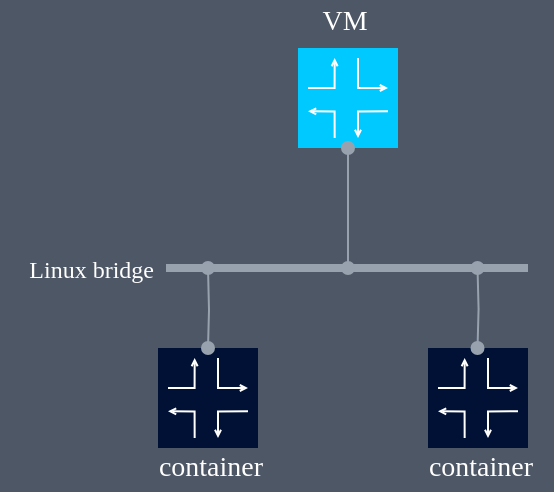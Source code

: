 <mxfile version="14.2.5" type="github" pages="2">
  <diagram id="IwGoDYMSzOG72_LcMlLt" name="[0] lab topo">
    <mxGraphModel dx="977" dy="547" grid="1" gridSize="1" guides="1" tooltips="1" connect="1" arrows="1" fold="1" page="1" pageScale="1" pageWidth="827" pageHeight="1169" background="#4D5766" math="0" shadow="0">
      <root>
        <mxCell id="0" />
        <mxCell id="1" parent="0" />
        <mxCell id="R_7rHsUDPeeVJnZ3GjBs-1" value="" style="group" vertex="1" connectable="0" parent="1">
          <mxGeometry x="360" y="375" width="50" height="50" as="geometry" />
        </mxCell>
        <mxCell id="R_7rHsUDPeeVJnZ3GjBs-2" value="" style="group" vertex="1" connectable="0" parent="R_7rHsUDPeeVJnZ3GjBs-1">
          <mxGeometry width="50" height="50" as="geometry" />
        </mxCell>
        <mxCell id="R_7rHsUDPeeVJnZ3GjBs-3" value="" style="whiteSpace=wrap;html=1;aspect=fixed;fillColor=#001135;strokeColor=none;connectable=1;allowArrows=1;fontFamily=Manrope;fontSource=https%3A%2F%2Ffonts.googleapis.com%2Fcss%3Ffamily%3DManrope;" vertex="1" parent="R_7rHsUDPeeVJnZ3GjBs-2">
          <mxGeometry width="50" height="50" as="geometry" />
        </mxCell>
        <mxCell id="R_7rHsUDPeeVJnZ3GjBs-4" value="" style="endArrow=open;html=1;edgeStyle=orthogonalEdgeStyle;rounded=0;endFill=0;startSize=6;endSize=2;strokeColor=#FFFFFF;fontFamily=Manrope;fontSource=https%3A%2F%2Ffonts.googleapis.com%2Fcss%3Ffamily%3DManrope;" edge="1" parent="R_7rHsUDPeeVJnZ3GjBs-2">
          <mxGeometry width="83.333" height="83.333" as="geometry">
            <mxPoint x="5" y="20" as="sourcePoint" />
            <mxPoint x="18.333" y="5" as="targetPoint" />
            <Array as="points">
              <mxPoint x="18.333" y="20" />
            </Array>
          </mxGeometry>
        </mxCell>
        <mxCell id="R_7rHsUDPeeVJnZ3GjBs-5" value="" style="endArrow=open;html=1;edgeStyle=orthogonalEdgeStyle;rounded=0;endFill=0;startSize=6;endSize=2;strokeColor=#FFFFFF;fontFamily=Manrope;fontSource=https%3A%2F%2Ffonts.googleapis.com%2Fcss%3Ffamily%3DManrope;" edge="1" parent="R_7rHsUDPeeVJnZ3GjBs-2">
          <mxGeometry width="83.333" height="83.333" as="geometry">
            <mxPoint x="18.333" y="45" as="sourcePoint" />
            <mxPoint x="5" y="31.667" as="targetPoint" />
            <Array as="points">
              <mxPoint x="18.333" y="31.667" />
            </Array>
          </mxGeometry>
        </mxCell>
        <mxCell id="R_7rHsUDPeeVJnZ3GjBs-6" value="" style="endArrow=open;html=1;edgeStyle=orthogonalEdgeStyle;rounded=0;endFill=0;startSize=6;endSize=2;strokeColor=#FFFFFF;fontFamily=Manrope;fontSource=https%3A%2F%2Ffonts.googleapis.com%2Fcss%3Ffamily%3DManrope;" edge="1" parent="R_7rHsUDPeeVJnZ3GjBs-2">
          <mxGeometry width="83.333" height="83.333" as="geometry">
            <mxPoint x="30" y="5" as="sourcePoint" />
            <mxPoint x="45" y="20" as="targetPoint" />
            <Array as="points">
              <mxPoint x="30" y="20" />
            </Array>
          </mxGeometry>
        </mxCell>
        <mxCell id="R_7rHsUDPeeVJnZ3GjBs-7" value="" style="endArrow=open;html=1;edgeStyle=orthogonalEdgeStyle;rounded=0;endFill=0;startSize=6;endSize=2;strokeColor=#FFFFFF;fontFamily=Manrope;fontSource=https%3A%2F%2Ffonts.googleapis.com%2Fcss%3Ffamily%3DManrope;" edge="1" parent="R_7rHsUDPeeVJnZ3GjBs-2">
          <mxGeometry width="83.333" height="83.333" as="geometry">
            <mxPoint x="45" y="31.667" as="sourcePoint" />
            <mxPoint x="30" y="45" as="targetPoint" />
            <Array as="points">
              <mxPoint x="30" y="31.667" />
            </Array>
          </mxGeometry>
        </mxCell>
        <mxCell id="R_7rHsUDPeeVJnZ3GjBs-8" value="&lt;font&gt;container&lt;/font&gt;" style="text;html=1;align=center;verticalAlign=middle;resizable=0;points=[];autosize=1;fontSize=14;fontFamily=Manrope;fontStyle=0;fontColor=#FFFFFF;" vertex="1" parent="1">
          <mxGeometry x="349" y="424" width="73" height="22" as="geometry" />
        </mxCell>
        <mxCell id="R_7rHsUDPeeVJnZ3GjBs-9" value="" style="endArrow=none;html=1;shadow=0;strokeWidth=4;fillColor=#666666;fontFamily=nasa;fontSize=18;fontColor=#FFFFFF;strokeColor=#98A2AE;" edge="1" parent="1">
          <mxGeometry width="50" height="50" relative="1" as="geometry">
            <mxPoint x="364" y="335" as="sourcePoint" />
            <mxPoint x="545" y="335" as="targetPoint" />
          </mxGeometry>
        </mxCell>
        <mxCell id="R_7rHsUDPeeVJnZ3GjBs-10" style="edgeStyle=orthogonalEdgeStyle;rounded=0;orthogonalLoop=1;jettySize=auto;html=1;fontFamily=Manrope;fontSize=12;fontColor=#FFFFFF;endArrow=oval;endFill=1;startArrow=oval;startFill=1;strokeColor=#98A2AE;" edge="1" parent="1" target="R_7rHsUDPeeVJnZ3GjBs-3">
          <mxGeometry relative="1" as="geometry">
            <mxPoint x="385" y="335" as="sourcePoint" />
            <mxPoint x="384.995" y="363" as="targetPoint" />
          </mxGeometry>
        </mxCell>
        <mxCell id="R_7rHsUDPeeVJnZ3GjBs-12" value="" style="group" vertex="1" connectable="0" parent="1">
          <mxGeometry x="495" y="375" width="50" height="50" as="geometry" />
        </mxCell>
        <mxCell id="R_7rHsUDPeeVJnZ3GjBs-13" value="" style="group" vertex="1" connectable="0" parent="R_7rHsUDPeeVJnZ3GjBs-12">
          <mxGeometry width="50" height="50" as="geometry" />
        </mxCell>
        <mxCell id="R_7rHsUDPeeVJnZ3GjBs-14" value="" style="whiteSpace=wrap;html=1;aspect=fixed;fillColor=#001135;strokeColor=none;connectable=1;allowArrows=1;fontFamily=Manrope;fontSource=https%3A%2F%2Ffonts.googleapis.com%2Fcss%3Ffamily%3DManrope;" vertex="1" parent="R_7rHsUDPeeVJnZ3GjBs-13">
          <mxGeometry width="50" height="50" as="geometry" />
        </mxCell>
        <mxCell id="R_7rHsUDPeeVJnZ3GjBs-15" value="" style="endArrow=open;html=1;edgeStyle=orthogonalEdgeStyle;rounded=0;endFill=0;startSize=6;endSize=2;strokeColor=#FFFFFF;fontFamily=Manrope;fontSource=https%3A%2F%2Ffonts.googleapis.com%2Fcss%3Ffamily%3DManrope;" edge="1" parent="R_7rHsUDPeeVJnZ3GjBs-13">
          <mxGeometry width="83.333" height="83.333" as="geometry">
            <mxPoint x="5" y="20" as="sourcePoint" />
            <mxPoint x="18.333" y="5" as="targetPoint" />
            <Array as="points">
              <mxPoint x="18.333" y="20" />
            </Array>
          </mxGeometry>
        </mxCell>
        <mxCell id="R_7rHsUDPeeVJnZ3GjBs-16" value="" style="endArrow=open;html=1;edgeStyle=orthogonalEdgeStyle;rounded=0;endFill=0;startSize=6;endSize=2;strokeColor=#FFFFFF;fontFamily=Manrope;fontSource=https%3A%2F%2Ffonts.googleapis.com%2Fcss%3Ffamily%3DManrope;" edge="1" parent="R_7rHsUDPeeVJnZ3GjBs-13">
          <mxGeometry width="83.333" height="83.333" as="geometry">
            <mxPoint x="18.333" y="45" as="sourcePoint" />
            <mxPoint x="5" y="31.667" as="targetPoint" />
            <Array as="points">
              <mxPoint x="18.333" y="31.667" />
            </Array>
          </mxGeometry>
        </mxCell>
        <mxCell id="R_7rHsUDPeeVJnZ3GjBs-17" value="" style="endArrow=open;html=1;edgeStyle=orthogonalEdgeStyle;rounded=0;endFill=0;startSize=6;endSize=2;strokeColor=#FFFFFF;fontFamily=Manrope;fontSource=https%3A%2F%2Ffonts.googleapis.com%2Fcss%3Ffamily%3DManrope;" edge="1" parent="R_7rHsUDPeeVJnZ3GjBs-13">
          <mxGeometry width="83.333" height="83.333" as="geometry">
            <mxPoint x="30" y="5" as="sourcePoint" />
            <mxPoint x="45" y="20" as="targetPoint" />
            <Array as="points">
              <mxPoint x="30" y="20" />
            </Array>
          </mxGeometry>
        </mxCell>
        <mxCell id="R_7rHsUDPeeVJnZ3GjBs-18" value="" style="endArrow=open;html=1;edgeStyle=orthogonalEdgeStyle;rounded=0;endFill=0;startSize=6;endSize=2;strokeColor=#FFFFFF;fontFamily=Manrope;fontSource=https%3A%2F%2Ffonts.googleapis.com%2Fcss%3Ffamily%3DManrope;" edge="1" parent="R_7rHsUDPeeVJnZ3GjBs-13">
          <mxGeometry width="83.333" height="83.333" as="geometry">
            <mxPoint x="45" y="31.667" as="sourcePoint" />
            <mxPoint x="30" y="45" as="targetPoint" />
            <Array as="points">
              <mxPoint x="30" y="31.667" />
            </Array>
          </mxGeometry>
        </mxCell>
        <mxCell id="R_7rHsUDPeeVJnZ3GjBs-19" value="&lt;font&gt;container&lt;/font&gt;" style="text;html=1;align=center;verticalAlign=middle;resizable=0;points=[];autosize=1;fontSize=14;fontFamily=Manrope;fontStyle=0;fontColor=#FFFFFF;" vertex="1" parent="1">
          <mxGeometry x="484" y="424" width="73" height="22" as="geometry" />
        </mxCell>
        <mxCell id="R_7rHsUDPeeVJnZ3GjBs-20" style="edgeStyle=orthogonalEdgeStyle;rounded=0;orthogonalLoop=1;jettySize=auto;html=1;fontFamily=Manrope;fontSize=12;fontColor=#FFFFFF;endArrow=oval;endFill=1;startArrow=oval;startFill=1;strokeColor=#98A2AE;" edge="1" parent="1">
          <mxGeometry relative="1" as="geometry">
            <mxPoint x="519.76" y="335" as="sourcePoint" />
            <mxPoint x="519.76" y="375" as="targetPoint" />
          </mxGeometry>
        </mxCell>
        <mxCell id="R_7rHsUDPeeVJnZ3GjBs-28" value="&lt;font&gt;VM&lt;/font&gt;" style="text;html=1;align=center;verticalAlign=middle;resizable=0;points=[];autosize=1;fontSize=14;fontFamily=Manrope;fontStyle=0;fontColor=#FFFFFF;" vertex="1" parent="1">
          <mxGeometry x="437" y="201" width="31" height="22" as="geometry" />
        </mxCell>
        <mxCell id="R_7rHsUDPeeVJnZ3GjBs-30" value="&lt;span style=&quot;font-size: 12px&quot;&gt;Linux bridge&lt;/span&gt;" style="text;html=1;align=right;verticalAlign=middle;resizable=0;points=[];autosize=1;fontSize=10;fontFamily=Manrope;fontColor=#FFFFFF;" vertex="1" parent="1">
          <mxGeometry x="281" y="327" width="78" height="17" as="geometry" />
        </mxCell>
        <mxCell id="R_7rHsUDPeeVJnZ3GjBs-22" value="" style="group" vertex="1" connectable="0" parent="1">
          <mxGeometry x="430" y="225" width="50" height="50" as="geometry" />
        </mxCell>
        <mxCell id="R_7rHsUDPeeVJnZ3GjBs-23" value="" style="whiteSpace=wrap;html=1;aspect=fixed;strokeColor=none;connectable=1;allowArrows=1;fontFamily=Manrope;fontSource=https%3A%2F%2Ffonts.googleapis.com%2Fcss%3Ffamily%3DManrope;fillColor=#00C9FF;" vertex="1" parent="R_7rHsUDPeeVJnZ3GjBs-22">
          <mxGeometry width="50" height="50" as="geometry" />
        </mxCell>
        <mxCell id="R_7rHsUDPeeVJnZ3GjBs-24" value="" style="endArrow=open;html=1;edgeStyle=orthogonalEdgeStyle;rounded=0;endFill=0;startSize=6;endSize=2;strokeColor=#FFFFFF;fontFamily=Manrope;fontSource=https%3A%2F%2Ffonts.googleapis.com%2Fcss%3Ffamily%3DManrope;" edge="1" parent="R_7rHsUDPeeVJnZ3GjBs-22">
          <mxGeometry width="83.333" height="83.333" as="geometry">
            <mxPoint x="5" y="20" as="sourcePoint" />
            <mxPoint x="18.333" y="5" as="targetPoint" />
            <Array as="points">
              <mxPoint x="18.333" y="20" />
            </Array>
          </mxGeometry>
        </mxCell>
        <mxCell id="R_7rHsUDPeeVJnZ3GjBs-25" value="" style="endArrow=open;html=1;edgeStyle=orthogonalEdgeStyle;rounded=0;endFill=0;startSize=6;endSize=2;strokeColor=#FFFFFF;fontFamily=Manrope;fontSource=https%3A%2F%2Ffonts.googleapis.com%2Fcss%3Ffamily%3DManrope;" edge="1" parent="R_7rHsUDPeeVJnZ3GjBs-22">
          <mxGeometry width="83.333" height="83.333" as="geometry">
            <mxPoint x="18.333" y="45" as="sourcePoint" />
            <mxPoint x="5" y="31.667" as="targetPoint" />
            <Array as="points">
              <mxPoint x="18.333" y="31.667" />
            </Array>
          </mxGeometry>
        </mxCell>
        <mxCell id="R_7rHsUDPeeVJnZ3GjBs-26" value="" style="endArrow=open;html=1;edgeStyle=orthogonalEdgeStyle;rounded=0;endFill=0;startSize=6;endSize=2;strokeColor=#FFFFFF;fontFamily=Manrope;fontSource=https%3A%2F%2Ffonts.googleapis.com%2Fcss%3Ffamily%3DManrope;" edge="1" parent="R_7rHsUDPeeVJnZ3GjBs-22">
          <mxGeometry width="83.333" height="83.333" as="geometry">
            <mxPoint x="30" y="5" as="sourcePoint" />
            <mxPoint x="45" y="20" as="targetPoint" />
            <Array as="points">
              <mxPoint x="30" y="20" />
            </Array>
          </mxGeometry>
        </mxCell>
        <mxCell id="R_7rHsUDPeeVJnZ3GjBs-27" value="" style="endArrow=open;html=1;edgeStyle=orthogonalEdgeStyle;rounded=0;endFill=0;startSize=6;endSize=2;strokeColor=#FFFFFF;fontFamily=Manrope;fontSource=https%3A%2F%2Ffonts.googleapis.com%2Fcss%3Ffamily%3DManrope;" edge="1" parent="R_7rHsUDPeeVJnZ3GjBs-22">
          <mxGeometry width="83.333" height="83.333" as="geometry">
            <mxPoint x="45" y="31.667" as="sourcePoint" />
            <mxPoint x="30" y="45" as="targetPoint" />
            <Array as="points">
              <mxPoint x="30" y="31.667" />
            </Array>
          </mxGeometry>
        </mxCell>
        <mxCell id="R_7rHsUDPeeVJnZ3GjBs-29" style="edgeStyle=orthogonalEdgeStyle;rounded=0;orthogonalLoop=1;jettySize=auto;html=1;fontFamily=Manrope;fontSize=12;fontColor=#FFFFFF;endArrow=oval;endFill=1;startArrow=oval;startFill=1;strokeColor=#98A2AE;exitX=0.5;exitY=1;exitDx=0;exitDy=0;" edge="1" parent="1" source="R_7rHsUDPeeVJnZ3GjBs-23">
          <mxGeometry relative="1" as="geometry">
            <mxPoint x="395" y="345" as="sourcePoint" />
            <mxPoint x="455" y="335" as="targetPoint" />
          </mxGeometry>
        </mxCell>
      </root>
    </mxGraphModel>
  </diagram>
  <diagram name="[1] bgp" id="VE4x6YazyZ2CrUnz0_BO">
    <mxGraphModel dx="2052" dy="1149" grid="1" gridSize="1" guides="1" tooltips="1" connect="1" arrows="1" fold="1" page="1" pageScale="1" pageWidth="827" pageHeight="1169" background="#4D5766" math="0" shadow="0">
      <root>
        <mxCell id="YSi4LTzmmD1kewjckfzm-0" />
        <mxCell id="YSi4LTzmmD1kewjckfzm-1" parent="YSi4LTzmmD1kewjckfzm-0" />
      </root>
    </mxGraphModel>
  </diagram>
</mxfile>
